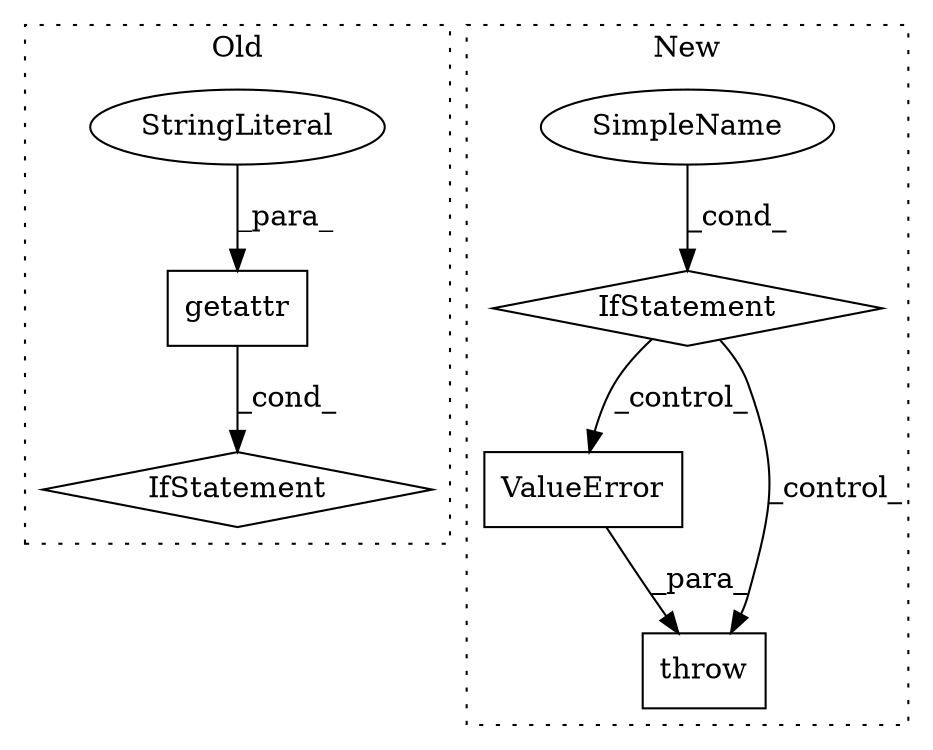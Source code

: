 digraph G {
subgraph cluster0 {
1 [label="getattr" a="32" s="1546,1580" l="8,1" shape="box"];
6 [label="IfStatement" a="25" s="1587,1608" l="4,2" shape="diamond"];
7 [label="StringLiteral" a="45" s="1564" l="11" shape="ellipse"];
label = "Old";
style="dotted";
}
subgraph cluster1 {
2 [label="ValueError" a="32" s="1634,1829" l="11,1" shape="box"];
3 [label="throw" a="53" s="1628" l="6" shape="box"];
4 [label="SimpleName" a="42" s="" l="" shape="ellipse"];
5 [label="IfStatement" a="25" s="1590,1618" l="4,2" shape="diamond"];
label = "New";
style="dotted";
}
1 -> 6 [label="_cond_"];
2 -> 3 [label="_para_"];
4 -> 5 [label="_cond_"];
5 -> 3 [label="_control_"];
5 -> 2 [label="_control_"];
7 -> 1 [label="_para_"];
}